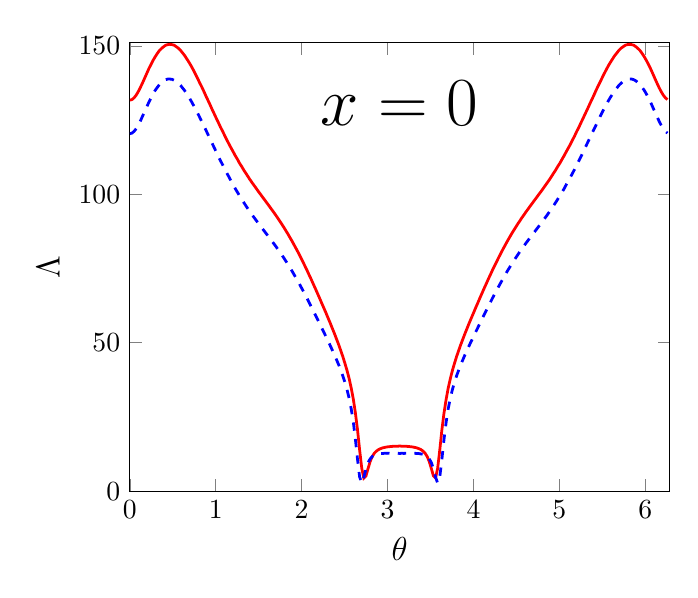 \begin{tikzpicture}[scale=1]

  \begin{axis}[
    xmin = 0,
    xmax = 6.283,
    ymin = 0,
    ymax = 151,
    xlabel = {\large $\theta$},
    ylabel = {\large ${\Lambda}$},
    ylabel near ticks,
    title style={at={(0.5,0.9)},anchor=north},
    title = {\Huge $x = 0$},
  ]

\addplot[red,line width=1pt] coordinates{
(0.0e+00,1.317e+02)
(2.454e-02,1.319e+02)
(4.909e-02,1.325e+02)
(7.363e-02,1.334e+02)
(9.818e-02,1.346e+02)
(1.227e-01,1.36e+02)
(1.473e-01,1.375e+02)
(1.718e-01,1.391e+02)
(1.964e-01,1.407e+02)
(2.209e-01,1.423e+02)
(2.454e-01,1.437e+02)
(2.7e-01,1.451e+02)
(2.945e-01,1.463e+02)
(3.191e-01,1.474e+02)
(3.436e-01,1.484e+02)
(3.682e-01,1.491e+02)
(3.927e-01,1.497e+02)
(4.172e-01,1.502e+02)
(4.418e-01,1.504e+02)
(4.663e-01,1.505e+02)
(4.909e-01,1.504e+02)
(5.154e-01,1.502e+02)
(5.4e-01,1.497e+02)
(5.645e-01,1.492e+02)
(5.891e-01,1.485e+02)
(6.136e-01,1.476e+02)
(6.381e-01,1.467e+02)
(6.627e-01,1.456e+02)
(6.872e-01,1.445e+02)
(7.118e-01,1.433e+02)
(7.363e-01,1.42e+02)
(7.609e-01,1.406e+02)
(7.854e-01,1.392e+02)
(8.099e-01,1.377e+02)
(8.345e-01,1.363e+02)
(8.59e-01,1.348e+02)
(8.836e-01,1.332e+02)
(9.081e-01,1.317e+02)
(9.327e-01,1.302e+02)
(9.572e-01,1.286e+02)
(9.818e-01,1.271e+02)
(1.006e+00,1.256e+02)
(1.031e+00,1.241e+02)
(1.055e+00,1.226e+02)
(1.08e+00,1.212e+02)
(1.105e+00,1.197e+02)
(1.129e+00,1.183e+02)
(1.154e+00,1.169e+02)
(1.178e+00,1.156e+02)
(1.203e+00,1.143e+02)
(1.227e+00,1.13e+02)
(1.252e+00,1.118e+02)
(1.276e+00,1.105e+02)
(1.301e+00,1.094e+02)
(1.325e+00,1.082e+02)
(1.35e+00,1.071e+02)
(1.374e+00,1.06e+02)
(1.399e+00,1.049e+02)
(1.423e+00,1.039e+02)
(1.448e+00,1.029e+02)
(1.473e+00,1.019e+02)
(1.497e+00,1.009e+02)
(1.522e+00,9.995e+01)
(1.546e+00,9.899e+01)
(1.571e+00,9.803e+01)
(1.595e+00,9.708e+01)
(1.62e+00,9.611e+01)
(1.644e+00,9.514e+01)
(1.669e+00,9.416e+01)
(1.694e+00,9.315e+01)
(1.718e+00,9.213e+01)
(1.743e+00,9.107e+01)
(1.767e+00,9.0e+01)
(1.792e+00,8.889e+01)
(1.816e+00,8.775e+01)
(1.841e+00,8.657e+01)
(1.865e+00,8.536e+01)
(1.89e+00,8.411e+01)
(1.914e+00,8.283e+01)
(1.939e+00,8.151e+01)
(1.964e+00,8.016e+01)
(1.988e+00,7.877e+01)
(2.013e+00,7.735e+01)
(2.037e+00,7.589e+01)
(2.062e+00,7.441e+01)
(2.086e+00,7.289e+01)
(2.111e+00,7.136e+01)
(2.135e+00,6.979e+01)
(2.16e+00,6.821e+01)
(2.184e+00,6.661e+01)
(2.209e+00,6.499e+01)
(2.233e+00,6.335e+01)
(2.258e+00,6.171e+01)
(2.283e+00,6.004e+01)
(2.307e+00,5.835e+01)
(2.332e+00,5.665e+01)
(2.356e+00,5.491e+01)
(2.381e+00,5.313e+01)
(2.405e+00,5.131e+01)
(2.43e+00,4.942e+01)
(2.454e+00,4.745e+01)
(2.479e+00,4.536e+01)
(2.503e+00,4.311e+01)
(2.528e+00,4.066e+01)
(2.553e+00,3.789e+01)
(2.577e+00,3.471e+01)
(2.602e+00,3.091e+01)
(2.626e+00,2.626e+01)
(2.651e+00,2.051e+01)
(2.675e+00,1.383e+01)
(2.7e+00,7.652e+00)
(2.724e+00,4.438e+00)
(2.749e+00,5.152e+00)
(2.773e+00,7.612e+00)
(2.798e+00,1.002e+01)
(2.822e+00,1.169e+01)
(2.847e+00,1.282e+01)
(2.872e+00,1.353e+01)
(2.896e+00,1.403e+01)
(2.921e+00,1.435e+01)
(2.945e+00,1.46e+01)
(2.97e+00,1.476e+01)
(2.994e+00,1.49e+01)
(3.019e+00,1.498e+01)
(3.043e+00,1.507e+01)
(3.068e+00,1.51e+01)
(3.092e+00,1.515e+01)
(3.117e+00,1.516e+01)
(3.142e+00,1.518e+01)
(3.166e+00,1.516e+01)
(3.191e+00,1.515e+01)
(3.215e+00,1.51e+01)
(3.24e+00,1.507e+01)
(3.264e+00,1.498e+01)
(3.289e+00,1.49e+01)
(3.313e+00,1.476e+01)
(3.338e+00,1.46e+01)
(3.362e+00,1.435e+01)
(3.387e+00,1.403e+01)
(3.412e+00,1.353e+01)
(3.436e+00,1.282e+01)
(3.461e+00,1.169e+01)
(3.485e+00,1.002e+01)
(3.51e+00,7.612e+00)
(3.534e+00,5.152e+00)
(3.559e+00,4.438e+00)
(3.583e+00,7.652e+00)
(3.608e+00,1.383e+01)
(3.632e+00,2.051e+01)
(3.657e+00,2.626e+01)
(3.682e+00,3.091e+01)
(3.706e+00,3.471e+01)
(3.731e+00,3.789e+01)
(3.755e+00,4.066e+01)
(3.78e+00,4.311e+01)
(3.804e+00,4.536e+01)
(3.829e+00,4.745e+01)
(3.853e+00,4.942e+01)
(3.878e+00,5.131e+01)
(3.902e+00,5.313e+01)
(3.927e+00,5.491e+01)
(3.951e+00,5.665e+01)
(3.976e+00,5.835e+01)
(4.001e+00,6.004e+01)
(4.025e+00,6.171e+01)
(4.05e+00,6.335e+01)
(4.074e+00,6.499e+01)
(4.099e+00,6.661e+01)
(4.123e+00,6.821e+01)
(4.148e+00,6.979e+01)
(4.172e+00,7.136e+01)
(4.197e+00,7.289e+01)
(4.221e+00,7.441e+01)
(4.246e+00,7.589e+01)
(4.271e+00,7.735e+01)
(4.295e+00,7.877e+01)
(4.32e+00,8.016e+01)
(4.344e+00,8.151e+01)
(4.369e+00,8.283e+01)
(4.393e+00,8.411e+01)
(4.418e+00,8.536e+01)
(4.442e+00,8.657e+01)
(4.467e+00,8.775e+01)
(4.492e+00,8.889e+01)
(4.516e+00,9.0e+01)
(4.541e+00,9.107e+01)
(4.565e+00,9.213e+01)
(4.59e+00,9.315e+01)
(4.614e+00,9.416e+01)
(4.639e+00,9.514e+01)
(4.663e+00,9.611e+01)
(4.688e+00,9.708e+01)
(4.712e+00,9.803e+01)
(4.737e+00,9.899e+01)
(4.761e+00,9.995e+01)
(4.786e+00,1.009e+02)
(4.811e+00,1.019e+02)
(4.835e+00,1.029e+02)
(4.86e+00,1.039e+02)
(4.884e+00,1.049e+02)
(4.909e+00,1.06e+02)
(4.933e+00,1.071e+02)
(4.958e+00,1.082e+02)
(4.982e+00,1.094e+02)
(5.007e+00,1.105e+02)
(5.032e+00,1.118e+02)
(5.056e+00,1.13e+02)
(5.08e+00,1.143e+02)
(5.105e+00,1.156e+02)
(5.13e+00,1.169e+02)
(5.154e+00,1.183e+02)
(5.179e+00,1.197e+02)
(5.203e+00,1.212e+02)
(5.228e+00,1.226e+02)
(5.252e+00,1.241e+02)
(5.277e+00,1.256e+02)
(5.301e+00,1.271e+02)
(5.326e+00,1.286e+02)
(5.351e+00,1.302e+02)
(5.375e+00,1.317e+02)
(5.4e+00,1.332e+02)
(5.424e+00,1.348e+02)
(5.449e+00,1.363e+02)
(5.473e+00,1.377e+02)
(5.498e+00,1.392e+02)
(5.522e+00,1.406e+02)
(5.547e+00,1.42e+02)
(5.571e+00,1.433e+02)
(5.596e+00,1.445e+02)
(5.62e+00,1.456e+02)
(5.645e+00,1.467e+02)
(5.67e+00,1.476e+02)
(5.694e+00,1.485e+02)
(5.719e+00,1.492e+02)
(5.743e+00,1.497e+02)
(5.768e+00,1.502e+02)
(5.792e+00,1.504e+02)
(5.817e+00,1.505e+02)
(5.841e+00,1.504e+02)
(5.866e+00,1.502e+02)
(5.891e+00,1.497e+02)
(5.915e+00,1.491e+02)
(5.94e+00,1.484e+02)
(5.964e+00,1.474e+02)
(5.989e+00,1.463e+02)
(6.013e+00,1.451e+02)
(6.038e+00,1.437e+02)
(6.062e+00,1.423e+02)
(6.087e+00,1.407e+02)
(6.111e+00,1.391e+02)
(6.136e+00,1.375e+02)
(6.16e+00,1.36e+02)
(6.185e+00,1.346e+02)
(6.21e+00,1.334e+02)
(6.234e+00,1.325e+02)
(6.259e+00,1.319e+02)
};



\addplot[blue,dashed,line width=1pt] coordinates{
(0.0e+00,1.204e+02)
(2.454e-02,1.206e+02)
(4.909e-02,1.212e+02)
(7.363e-02,1.221e+02)
(9.818e-02,1.233e+02)
(1.227e-01,1.247e+02)
(1.473e-01,1.263e+02)
(1.718e-01,1.278e+02)
(1.964e-01,1.294e+02)
(2.209e-01,1.31e+02)
(2.454e-01,1.324e+02)
(2.7e-01,1.338e+02)
(2.945e-01,1.35e+02)
(3.191e-01,1.36e+02)
(3.436e-01,1.369e+02)
(3.682e-01,1.376e+02)
(3.927e-01,1.382e+02)
(4.172e-01,1.386e+02)
(4.418e-01,1.388e+02)
(4.663e-01,1.388e+02)
(4.909e-01,1.387e+02)
(5.154e-01,1.384e+02)
(5.4e-01,1.38e+02)
(5.645e-01,1.374e+02)
(5.891e-01,1.367e+02)
(6.136e-01,1.358e+02)
(6.381e-01,1.349e+02)
(6.627e-01,1.338e+02)
(6.872e-01,1.327e+02)
(7.118e-01,1.315e+02)
(7.363e-01,1.302e+02)
(7.609e-01,1.289e+02)
(7.854e-01,1.275e+02)
(8.099e-01,1.261e+02)
(8.345e-01,1.246e+02)
(8.59e-01,1.231e+02)
(8.836e-01,1.217e+02)
(9.081e-01,1.202e+02)
(9.327e-01,1.187e+02)
(9.572e-01,1.172e+02)
(9.818e-01,1.157e+02)
(1.006e+00,1.142e+02)
(1.031e+00,1.127e+02)
(1.055e+00,1.113e+02)
(1.08e+00,1.099e+02)
(1.105e+00,1.085e+02)
(1.129e+00,1.071e+02)
(1.154e+00,1.058e+02)
(1.178e+00,1.045e+02)
(1.203e+00,1.032e+02)
(1.227e+00,1.019e+02)
(1.252e+00,1.007e+02)
(1.276e+00,9.953e+01)
(1.301e+00,9.838e+01)
(1.325e+00,9.726e+01)
(1.35e+00,9.617e+01)
(1.374e+00,9.511e+01)
(1.399e+00,9.408e+01)
(1.423e+00,9.306e+01)
(1.448e+00,9.209e+01)
(1.473e+00,9.111e+01)
(1.497e+00,9.017e+01)
(1.522e+00,8.922e+01)
(1.546e+00,8.831e+01)
(1.571e+00,8.737e+01)
(1.595e+00,8.646e+01)
(1.62e+00,8.552e+01)
(1.644e+00,8.459e+01)
(1.669e+00,8.363e+01)
(1.694e+00,8.267e+01)
(1.718e+00,8.168e+01)
(1.743e+00,8.068e+01)
(1.767e+00,7.963e+01)
(1.792e+00,7.858e+01)
(1.816e+00,7.748e+01)
(1.841e+00,7.637e+01)
(1.865e+00,7.521e+01)
(1.89e+00,7.404e+01)
(1.914e+00,7.282e+01)
(1.939e+00,7.159e+01)
(1.964e+00,7.031e+01)
(1.988e+00,6.902e+01)
(2.013e+00,6.769e+01)
(2.037e+00,6.635e+01)
(2.062e+00,6.497e+01)
(2.086e+00,6.359e+01)
(2.111e+00,6.218e+01)
(2.135e+00,6.077e+01)
(2.16e+00,5.934e+01)
(2.184e+00,5.79e+01)
(2.209e+00,5.645e+01)
(2.233e+00,5.5e+01)
(2.258e+00,5.354e+01)
(2.283e+00,5.207e+01)
(2.307e+00,5.058e+01)
(2.332e+00,4.907e+01)
(2.356e+00,4.754e+01)
(2.381e+00,4.597e+01)
(2.405e+00,4.434e+01)
(2.43e+00,4.263e+01)
(2.454e+00,4.083e+01)
(2.479e+00,3.886e+01)
(2.503e+00,3.67e+01)
(2.528e+00,3.421e+01)
(2.553e+00,3.131e+01)
(2.577e+00,2.771e+01)
(2.602e+00,2.318e+01)
(2.626e+00,1.735e+01)
(2.651e+00,1.055e+01)
(2.675e+00,4.761e+00)
(2.7e+00,2.755e+00)
(2.724e+00,4.723e+00)
(2.749e+00,7.465e+00)
(2.773e+00,9.639e+00)
(2.798e+00,1.089e+01)
(2.822e+00,1.169e+01)
(2.847e+00,1.212e+01)
(2.872e+00,1.242e+01)
(2.896e+00,1.255e+01)
(2.921e+00,1.268e+01)
(2.945e+00,1.27e+01)
(2.97e+00,1.276e+01)
(2.994e+00,1.273e+01)
(3.019e+00,1.277e+01)
(3.043e+00,1.273e+01)
(3.068e+00,1.276e+01)
(3.092e+00,1.272e+01)
(3.117e+00,1.275e+01)
(3.142e+00,1.271e+01)
(3.166e+00,1.275e+01)
(3.191e+00,1.272e+01)
(3.215e+00,1.276e+01)
(3.24e+00,1.273e+01)
(3.264e+00,1.277e+01)
(3.289e+00,1.273e+01)
(3.313e+00,1.276e+01)
(3.338e+00,1.27e+01)
(3.362e+00,1.268e+01)
(3.387e+00,1.255e+01)
(3.412e+00,1.242e+01)
(3.436e+00,1.212e+01)
(3.461e+00,1.169e+01)
(3.485e+00,1.089e+01)
(3.51e+00,9.639e+00)
(3.534e+00,7.465e+00)
(3.559e+00,4.723e+00)
(3.583e+00,2.755e+00)
(3.608e+00,4.761e+00)
(3.632e+00,1.055e+01)
(3.657e+00,1.735e+01)
(3.682e+00,2.318e+01)
(3.706e+00,2.771e+01)
(3.731e+00,3.131e+01)
(3.755e+00,3.421e+01)
(3.78e+00,3.67e+01)
(3.804e+00,3.886e+01)
(3.829e+00,4.083e+01)
(3.853e+00,4.263e+01)
(3.878e+00,4.434e+01)
(3.902e+00,4.597e+01)
(3.927e+00,4.754e+01)
(3.951e+00,4.907e+01)
(3.976e+00,5.058e+01)
(4.001e+00,5.207e+01)
(4.025e+00,5.354e+01)
(4.05e+00,5.5e+01)
(4.074e+00,5.645e+01)
(4.099e+00,5.79e+01)
(4.123e+00,5.934e+01)
(4.148e+00,6.077e+01)
(4.172e+00,6.218e+01)
(4.197e+00,6.359e+01)
(4.221e+00,6.497e+01)
(4.246e+00,6.635e+01)
(4.271e+00,6.769e+01)
(4.295e+00,6.902e+01)
(4.32e+00,7.031e+01)
(4.344e+00,7.159e+01)
(4.369e+00,7.282e+01)
(4.393e+00,7.404e+01)
(4.418e+00,7.521e+01)
(4.442e+00,7.637e+01)
(4.467e+00,7.748e+01)
(4.492e+00,7.858e+01)
(4.516e+00,7.963e+01)
(4.541e+00,8.068e+01)
(4.565e+00,8.168e+01)
(4.59e+00,8.267e+01)
(4.614e+00,8.363e+01)
(4.639e+00,8.459e+01)
(4.663e+00,8.552e+01)
(4.688e+00,8.646e+01)
(4.712e+00,8.737e+01)
(4.737e+00,8.831e+01)
(4.761e+00,8.922e+01)
(4.786e+00,9.017e+01)
(4.811e+00,9.111e+01)
(4.835e+00,9.209e+01)
(4.86e+00,9.306e+01)
(4.884e+00,9.408e+01)
(4.909e+00,9.511e+01)
(4.933e+00,9.617e+01)
(4.958e+00,9.726e+01)
(4.982e+00,9.838e+01)
(5.007e+00,9.953e+01)
(5.032e+00,1.007e+02)
(5.056e+00,1.019e+02)
(5.08e+00,1.032e+02)
(5.105e+00,1.045e+02)
(5.13e+00,1.058e+02)
(5.154e+00,1.071e+02)
(5.179e+00,1.085e+02)
(5.203e+00,1.099e+02)
(5.228e+00,1.113e+02)
(5.252e+00,1.127e+02)
(5.277e+00,1.142e+02)
(5.301e+00,1.157e+02)
(5.326e+00,1.172e+02)
(5.351e+00,1.187e+02)
(5.375e+00,1.202e+02)
(5.4e+00,1.217e+02)
(5.424e+00,1.231e+02)
(5.449e+00,1.246e+02)
(5.473e+00,1.261e+02)
(5.498e+00,1.275e+02)
(5.522e+00,1.289e+02)
(5.547e+00,1.302e+02)
(5.571e+00,1.315e+02)
(5.596e+00,1.327e+02)
(5.62e+00,1.338e+02)
(5.645e+00,1.349e+02)
(5.67e+00,1.358e+02)
(5.694e+00,1.367e+02)
(5.719e+00,1.374e+02)
(5.743e+00,1.38e+02)
(5.768e+00,1.384e+02)
(5.792e+00,1.387e+02)
(5.817e+00,1.388e+02)
(5.841e+00,1.388e+02)
(5.866e+00,1.386e+02)
(5.891e+00,1.382e+02)
(5.915e+00,1.376e+02)
(5.94e+00,1.369e+02)
(5.964e+00,1.36e+02)
(5.989e+00,1.35e+02)
(6.013e+00,1.338e+02)
(6.038e+00,1.324e+02)
(6.062e+00,1.31e+02)
(6.087e+00,1.294e+02)
(6.111e+00,1.278e+02)
(6.136e+00,1.263e+02)
(6.16e+00,1.247e+02)
(6.185e+00,1.233e+02)
(6.21e+00,1.221e+02)
(6.234e+00,1.212e+02)
(6.259e+00,1.206e+02)
};


\end{axis}


\end{tikzpicture}
